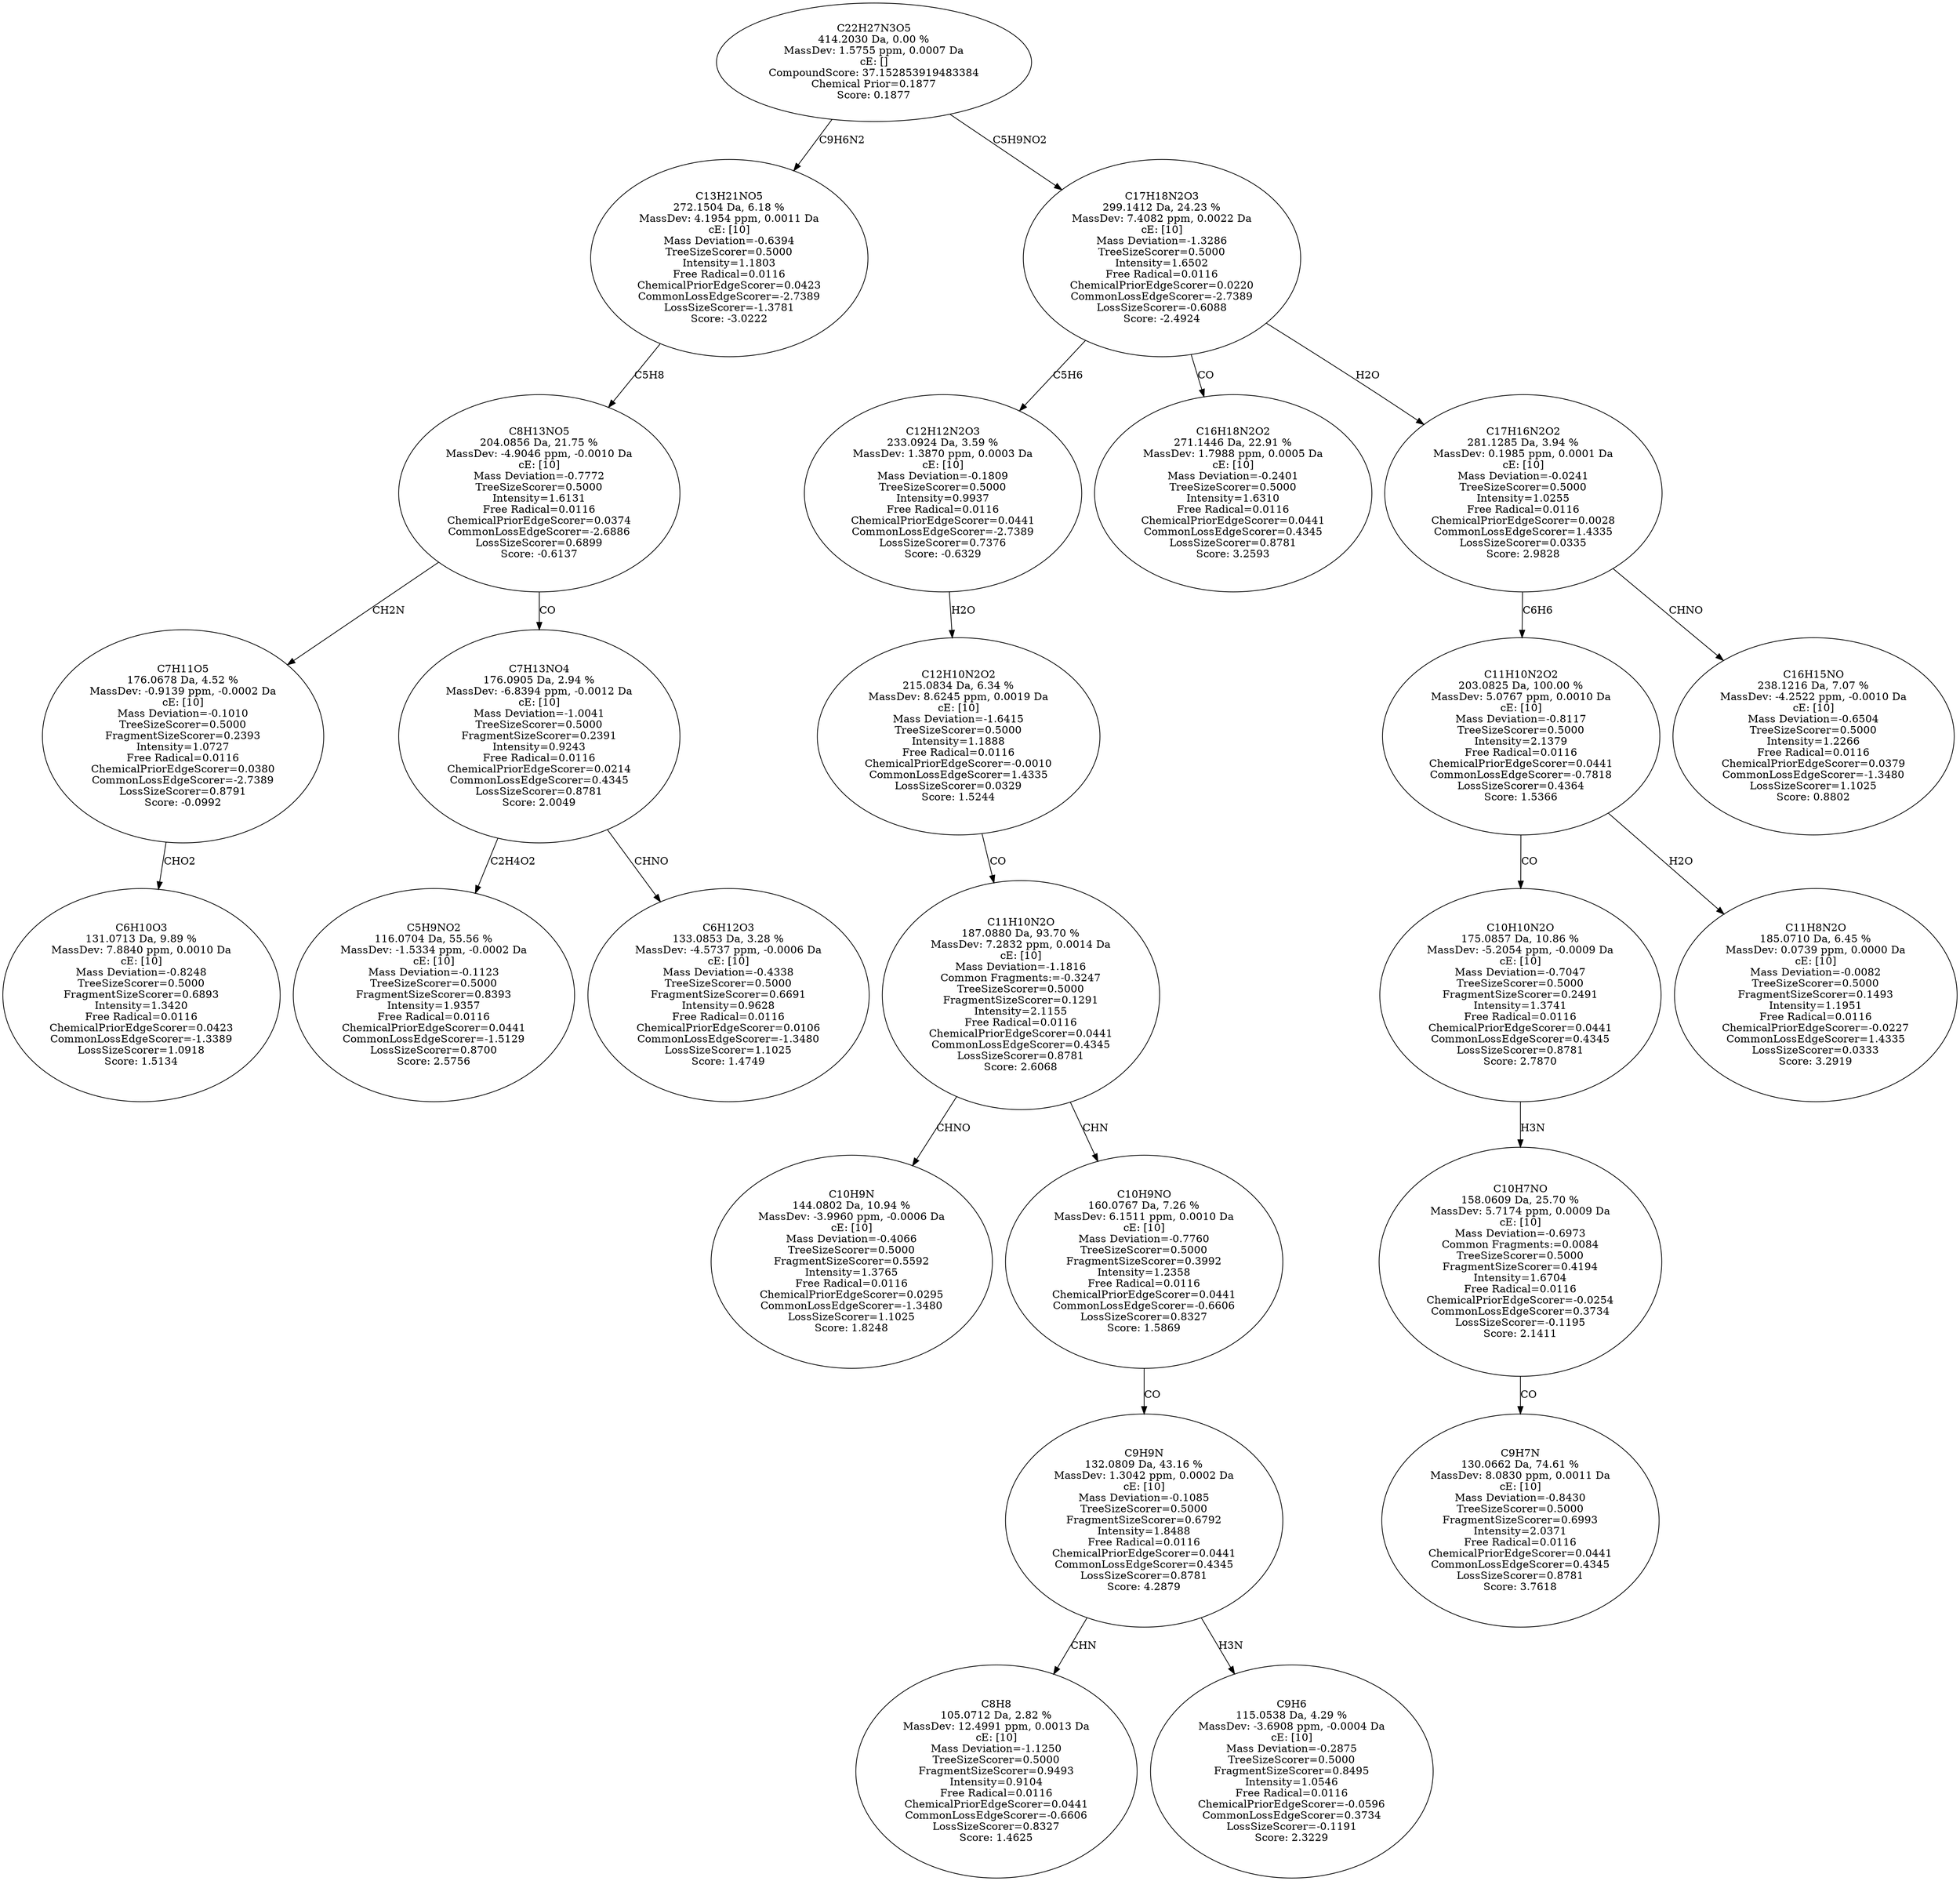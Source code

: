 strict digraph {
v1 [label="C6H10O3\n131.0713 Da, 9.89 %\nMassDev: 7.8840 ppm, 0.0010 Da\ncE: [10]\nMass Deviation=-0.8248\nTreeSizeScorer=0.5000\nFragmentSizeScorer=0.6893\nIntensity=1.3420\nFree Radical=0.0116\nChemicalPriorEdgeScorer=0.0423\nCommonLossEdgeScorer=-1.3389\nLossSizeScorer=1.0918\nScore: 1.5134"];
v2 [label="C7H11O5\n176.0678 Da, 4.52 %\nMassDev: -0.9139 ppm, -0.0002 Da\ncE: [10]\nMass Deviation=-0.1010\nTreeSizeScorer=0.5000\nFragmentSizeScorer=0.2393\nIntensity=1.0727\nFree Radical=0.0116\nChemicalPriorEdgeScorer=0.0380\nCommonLossEdgeScorer=-2.7389\nLossSizeScorer=0.8791\nScore: -0.0992"];
v3 [label="C5H9NO2\n116.0704 Da, 55.56 %\nMassDev: -1.5334 ppm, -0.0002 Da\ncE: [10]\nMass Deviation=-0.1123\nTreeSizeScorer=0.5000\nFragmentSizeScorer=0.8393\nIntensity=1.9357\nFree Radical=0.0116\nChemicalPriorEdgeScorer=0.0441\nCommonLossEdgeScorer=-1.5129\nLossSizeScorer=0.8700\nScore: 2.5756"];
v4 [label="C6H12O3\n133.0853 Da, 3.28 %\nMassDev: -4.5737 ppm, -0.0006 Da\ncE: [10]\nMass Deviation=-0.4338\nTreeSizeScorer=0.5000\nFragmentSizeScorer=0.6691\nIntensity=0.9628\nFree Radical=0.0116\nChemicalPriorEdgeScorer=0.0106\nCommonLossEdgeScorer=-1.3480\nLossSizeScorer=1.1025\nScore: 1.4749"];
v5 [label="C7H13NO4\n176.0905 Da, 2.94 %\nMassDev: -6.8394 ppm, -0.0012 Da\ncE: [10]\nMass Deviation=-1.0041\nTreeSizeScorer=0.5000\nFragmentSizeScorer=0.2391\nIntensity=0.9243\nFree Radical=0.0116\nChemicalPriorEdgeScorer=0.0214\nCommonLossEdgeScorer=0.4345\nLossSizeScorer=0.8781\nScore: 2.0049"];
v6 [label="C8H13NO5\n204.0856 Da, 21.75 %\nMassDev: -4.9046 ppm, -0.0010 Da\ncE: [10]\nMass Deviation=-0.7772\nTreeSizeScorer=0.5000\nIntensity=1.6131\nFree Radical=0.0116\nChemicalPriorEdgeScorer=0.0374\nCommonLossEdgeScorer=-2.6886\nLossSizeScorer=0.6899\nScore: -0.6137"];
v7 [label="C13H21NO5\n272.1504 Da, 6.18 %\nMassDev: 4.1954 ppm, 0.0011 Da\ncE: [10]\nMass Deviation=-0.6394\nTreeSizeScorer=0.5000\nIntensity=1.1803\nFree Radical=0.0116\nChemicalPriorEdgeScorer=0.0423\nCommonLossEdgeScorer=-2.7389\nLossSizeScorer=-1.3781\nScore: -3.0222"];
v8 [label="C10H9N\n144.0802 Da, 10.94 %\nMassDev: -3.9960 ppm, -0.0006 Da\ncE: [10]\nMass Deviation=-0.4066\nTreeSizeScorer=0.5000\nFragmentSizeScorer=0.5592\nIntensity=1.3765\nFree Radical=0.0116\nChemicalPriorEdgeScorer=0.0295\nCommonLossEdgeScorer=-1.3480\nLossSizeScorer=1.1025\nScore: 1.8248"];
v9 [label="C8H8\n105.0712 Da, 2.82 %\nMassDev: 12.4991 ppm, 0.0013 Da\ncE: [10]\nMass Deviation=-1.1250\nTreeSizeScorer=0.5000\nFragmentSizeScorer=0.9493\nIntensity=0.9104\nFree Radical=0.0116\nChemicalPriorEdgeScorer=0.0441\nCommonLossEdgeScorer=-0.6606\nLossSizeScorer=0.8327\nScore: 1.4625"];
v10 [label="C9H6\n115.0538 Da, 4.29 %\nMassDev: -3.6908 ppm, -0.0004 Da\ncE: [10]\nMass Deviation=-0.2875\nTreeSizeScorer=0.5000\nFragmentSizeScorer=0.8495\nIntensity=1.0546\nFree Radical=0.0116\nChemicalPriorEdgeScorer=-0.0596\nCommonLossEdgeScorer=0.3734\nLossSizeScorer=-0.1191\nScore: 2.3229"];
v11 [label="C9H9N\n132.0809 Da, 43.16 %\nMassDev: 1.3042 ppm, 0.0002 Da\ncE: [10]\nMass Deviation=-0.1085\nTreeSizeScorer=0.5000\nFragmentSizeScorer=0.6792\nIntensity=1.8488\nFree Radical=0.0116\nChemicalPriorEdgeScorer=0.0441\nCommonLossEdgeScorer=0.4345\nLossSizeScorer=0.8781\nScore: 4.2879"];
v12 [label="C10H9NO\n160.0767 Da, 7.26 %\nMassDev: 6.1511 ppm, 0.0010 Da\ncE: [10]\nMass Deviation=-0.7760\nTreeSizeScorer=0.5000\nFragmentSizeScorer=0.3992\nIntensity=1.2358\nFree Radical=0.0116\nChemicalPriorEdgeScorer=0.0441\nCommonLossEdgeScorer=-0.6606\nLossSizeScorer=0.8327\nScore: 1.5869"];
v13 [label="C11H10N2O\n187.0880 Da, 93.70 %\nMassDev: 7.2832 ppm, 0.0014 Da\ncE: [10]\nMass Deviation=-1.1816\nCommon Fragments:=-0.3247\nTreeSizeScorer=0.5000\nFragmentSizeScorer=0.1291\nIntensity=2.1155\nFree Radical=0.0116\nChemicalPriorEdgeScorer=0.0441\nCommonLossEdgeScorer=0.4345\nLossSizeScorer=0.8781\nScore: 2.6068"];
v14 [label="C12H10N2O2\n215.0834 Da, 6.34 %\nMassDev: 8.6245 ppm, 0.0019 Da\ncE: [10]\nMass Deviation=-1.6415\nTreeSizeScorer=0.5000\nIntensity=1.1888\nFree Radical=0.0116\nChemicalPriorEdgeScorer=-0.0010\nCommonLossEdgeScorer=1.4335\nLossSizeScorer=0.0329\nScore: 1.5244"];
v15 [label="C12H12N2O3\n233.0924 Da, 3.59 %\nMassDev: 1.3870 ppm, 0.0003 Da\ncE: [10]\nMass Deviation=-0.1809\nTreeSizeScorer=0.5000\nIntensity=0.9937\nFree Radical=0.0116\nChemicalPriorEdgeScorer=0.0441\nCommonLossEdgeScorer=-2.7389\nLossSizeScorer=0.7376\nScore: -0.6329"];
v16 [label="C16H18N2O2\n271.1446 Da, 22.91 %\nMassDev: 1.7988 ppm, 0.0005 Da\ncE: [10]\nMass Deviation=-0.2401\nTreeSizeScorer=0.5000\nIntensity=1.6310\nFree Radical=0.0116\nChemicalPriorEdgeScorer=0.0441\nCommonLossEdgeScorer=0.4345\nLossSizeScorer=0.8781\nScore: 3.2593"];
v17 [label="C9H7N\n130.0662 Da, 74.61 %\nMassDev: 8.0830 ppm, 0.0011 Da\ncE: [10]\nMass Deviation=-0.8430\nTreeSizeScorer=0.5000\nFragmentSizeScorer=0.6993\nIntensity=2.0371\nFree Radical=0.0116\nChemicalPriorEdgeScorer=0.0441\nCommonLossEdgeScorer=0.4345\nLossSizeScorer=0.8781\nScore: 3.7618"];
v18 [label="C10H7NO\n158.0609 Da, 25.70 %\nMassDev: 5.7174 ppm, 0.0009 Da\ncE: [10]\nMass Deviation=-0.6973\nCommon Fragments:=0.0084\nTreeSizeScorer=0.5000\nFragmentSizeScorer=0.4194\nIntensity=1.6704\nFree Radical=0.0116\nChemicalPriorEdgeScorer=-0.0254\nCommonLossEdgeScorer=0.3734\nLossSizeScorer=-0.1195\nScore: 2.1411"];
v19 [label="C10H10N2O\n175.0857 Da, 10.86 %\nMassDev: -5.2054 ppm, -0.0009 Da\ncE: [10]\nMass Deviation=-0.7047\nTreeSizeScorer=0.5000\nFragmentSizeScorer=0.2491\nIntensity=1.3741\nFree Radical=0.0116\nChemicalPriorEdgeScorer=0.0441\nCommonLossEdgeScorer=0.4345\nLossSizeScorer=0.8781\nScore: 2.7870"];
v20 [label="C11H8N2O\n185.0710 Da, 6.45 %\nMassDev: 0.0739 ppm, 0.0000 Da\ncE: [10]\nMass Deviation=-0.0082\nTreeSizeScorer=0.5000\nFragmentSizeScorer=0.1493\nIntensity=1.1951\nFree Radical=0.0116\nChemicalPriorEdgeScorer=-0.0227\nCommonLossEdgeScorer=1.4335\nLossSizeScorer=0.0333\nScore: 3.2919"];
v21 [label="C11H10N2O2\n203.0825 Da, 100.00 %\nMassDev: 5.0767 ppm, 0.0010 Da\ncE: [10]\nMass Deviation=-0.8117\nTreeSizeScorer=0.5000\nIntensity=2.1379\nFree Radical=0.0116\nChemicalPriorEdgeScorer=0.0441\nCommonLossEdgeScorer=-0.7818\nLossSizeScorer=0.4364\nScore: 1.5366"];
v22 [label="C16H15NO\n238.1216 Da, 7.07 %\nMassDev: -4.2522 ppm, -0.0010 Da\ncE: [10]\nMass Deviation=-0.6504\nTreeSizeScorer=0.5000\nIntensity=1.2266\nFree Radical=0.0116\nChemicalPriorEdgeScorer=0.0379\nCommonLossEdgeScorer=-1.3480\nLossSizeScorer=1.1025\nScore: 0.8802"];
v23 [label="C17H16N2O2\n281.1285 Da, 3.94 %\nMassDev: 0.1985 ppm, 0.0001 Da\ncE: [10]\nMass Deviation=-0.0241\nTreeSizeScorer=0.5000\nIntensity=1.0255\nFree Radical=0.0116\nChemicalPriorEdgeScorer=0.0028\nCommonLossEdgeScorer=1.4335\nLossSizeScorer=0.0335\nScore: 2.9828"];
v24 [label="C17H18N2O3\n299.1412 Da, 24.23 %\nMassDev: 7.4082 ppm, 0.0022 Da\ncE: [10]\nMass Deviation=-1.3286\nTreeSizeScorer=0.5000\nIntensity=1.6502\nFree Radical=0.0116\nChemicalPriorEdgeScorer=0.0220\nCommonLossEdgeScorer=-2.7389\nLossSizeScorer=-0.6088\nScore: -2.4924"];
v25 [label="C22H27N3O5\n414.2030 Da, 0.00 %\nMassDev: 1.5755 ppm, 0.0007 Da\ncE: []\nCompoundScore: 37.152853919483384\nChemical Prior=0.1877\nScore: 0.1877"];
v2 -> v1 [label="CHO2"];
v6 -> v2 [label="CH2N"];
v5 -> v3 [label="C2H4O2"];
v5 -> v4 [label="CHNO"];
v6 -> v5 [label="CO"];
v7 -> v6 [label="C5H8"];
v25 -> v7 [label="C9H6N2"];
v13 -> v8 [label="CHNO"];
v11 -> v9 [label="CHN"];
v11 -> v10 [label="H3N"];
v12 -> v11 [label="CO"];
v13 -> v12 [label="CHN"];
v14 -> v13 [label="CO"];
v15 -> v14 [label="H2O"];
v24 -> v15 [label="C5H6"];
v24 -> v16 [label="CO"];
v18 -> v17 [label="CO"];
v19 -> v18 [label="H3N"];
v21 -> v19 [label="CO"];
v21 -> v20 [label="H2O"];
v23 -> v21 [label="C6H6"];
v23 -> v22 [label="CHNO"];
v24 -> v23 [label="H2O"];
v25 -> v24 [label="C5H9NO2"];
}